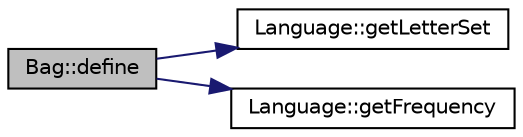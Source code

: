 digraph "Bag::define"
{
  edge [fontname="Helvetica",fontsize="10",labelfontname="Helvetica",labelfontsize="10"];
  node [fontname="Helvetica",fontsize="10",shape=record];
  rankdir="LR";
  Node0 [label="Bag::define",height=0.2,width=0.4,color="black", fillcolor="grey75", style="filled", fontcolor="black"];
  Node0 -> Node1 [color="midnightblue",fontsize="10",style="solid"];
  Node1 [label="Language::getLetterSet",height=0.2,width=0.4,color="black", fillcolor="white", style="filled",URL="$classLanguage.html#ad72e0fe4a285a849d217a1b9251c79f1",tooltip="Query the full set of available letters (without repetitions) in a given language. "];
  Node0 -> Node2 [color="midnightblue",fontsize="10",style="solid"];
  Node2 [label="Language::getFrequency",height=0.2,width=0.4,color="black", fillcolor="white", style="filled",URL="$classLanguage.html#ac727ac60a054ecd36e526fe93de8fc7f",tooltip="Query the frecuency of appearance in Scrabble of the given letter, according to the chosen language..."];
}
